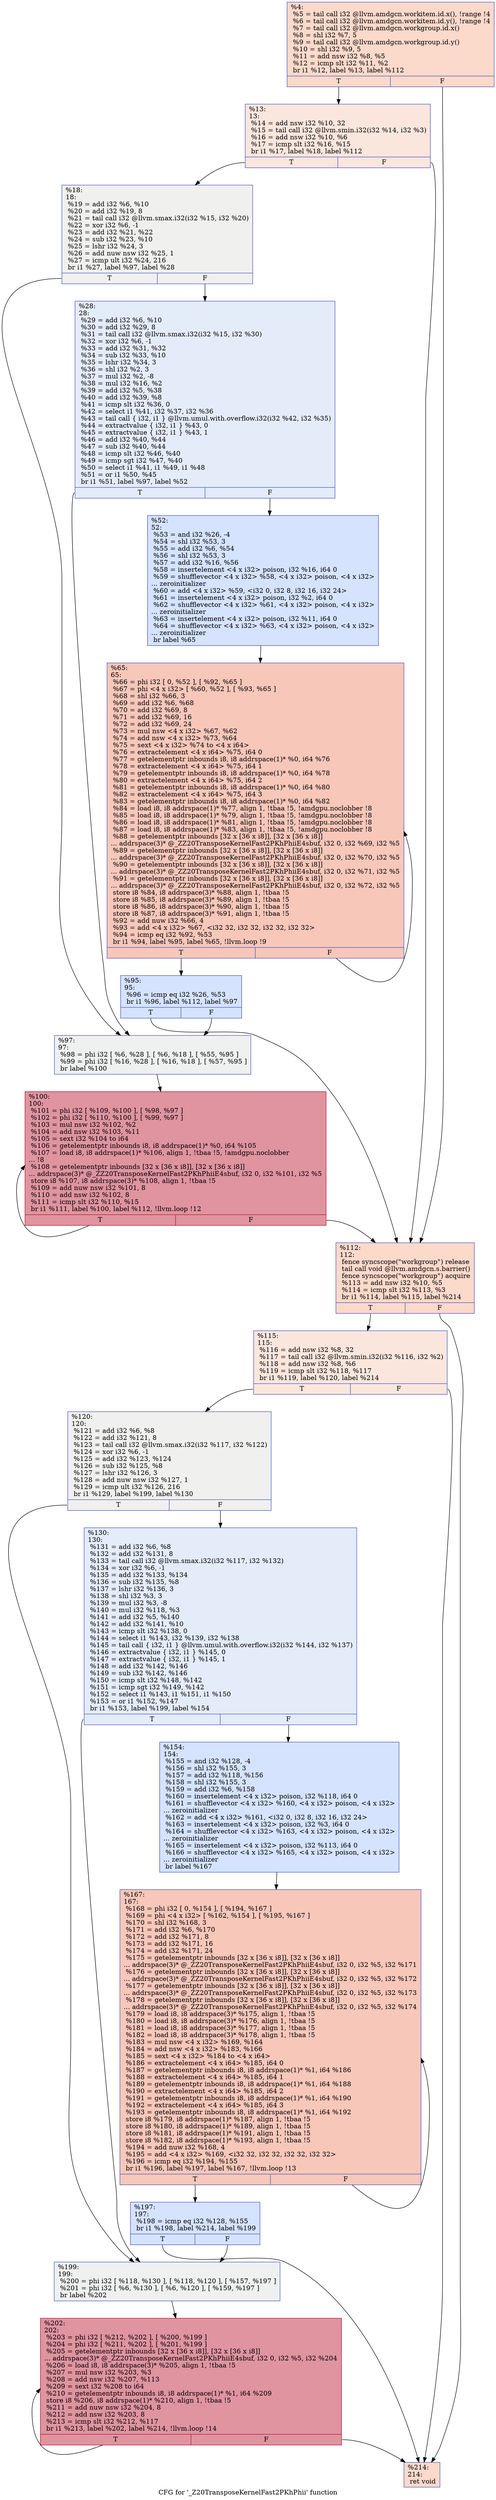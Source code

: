 digraph "CFG for '_Z20TransposeKernelFast2PKhPhii' function" {
	label="CFG for '_Z20TransposeKernelFast2PKhPhii' function";

	Node0x5c7e7d0 [shape=record,color="#3d50c3ff", style=filled, fillcolor="#f7a88970",label="{%4:\l  %5 = tail call i32 @llvm.amdgcn.workitem.id.x(), !range !4\l  %6 = tail call i32 @llvm.amdgcn.workitem.id.y(), !range !4\l  %7 = tail call i32 @llvm.amdgcn.workgroup.id.x()\l  %8 = shl i32 %7, 5\l  %9 = tail call i32 @llvm.amdgcn.workgroup.id.y()\l  %10 = shl i32 %9, 5\l  %11 = add nsw i32 %8, %5\l  %12 = icmp slt i32 %11, %2\l  br i1 %12, label %13, label %112\l|{<s0>T|<s1>F}}"];
	Node0x5c7e7d0:s0 -> Node0x5c80a20;
	Node0x5c7e7d0:s1 -> Node0x5c80ab0;
	Node0x5c80a20 [shape=record,color="#3d50c3ff", style=filled, fillcolor="#f3c7b170",label="{%13:\l13:                                               \l  %14 = add nsw i32 %10, 32\l  %15 = tail call i32 @llvm.smin.i32(i32 %14, i32 %3)\l  %16 = add nsw i32 %10, %6\l  %17 = icmp slt i32 %16, %15\l  br i1 %17, label %18, label %112\l|{<s0>T|<s1>F}}"];
	Node0x5c80a20:s0 -> Node0x5c81050;
	Node0x5c80a20:s1 -> Node0x5c80ab0;
	Node0x5c81050 [shape=record,color="#3d50c3ff", style=filled, fillcolor="#dedcdb70",label="{%18:\l18:                                               \l  %19 = add i32 %6, %10\l  %20 = add i32 %19, 8\l  %21 = tail call i32 @llvm.smax.i32(i32 %15, i32 %20)\l  %22 = xor i32 %6, -1\l  %23 = add i32 %21, %22\l  %24 = sub i32 %23, %10\l  %25 = lshr i32 %24, 3\l  %26 = add nuw nsw i32 %25, 1\l  %27 = icmp ult i32 %24, 216\l  br i1 %27, label %97, label %28\l|{<s0>T|<s1>F}}"];
	Node0x5c81050:s0 -> Node0x5c81900;
	Node0x5c81050:s1 -> Node0x5c81990;
	Node0x5c81990 [shape=record,color="#3d50c3ff", style=filled, fillcolor="#c1d4f470",label="{%28:\l28:                                               \l  %29 = add i32 %6, %10\l  %30 = add i32 %29, 8\l  %31 = tail call i32 @llvm.smax.i32(i32 %15, i32 %30)\l  %32 = xor i32 %6, -1\l  %33 = add i32 %31, %32\l  %34 = sub i32 %33, %10\l  %35 = lshr i32 %34, 3\l  %36 = shl i32 %2, 3\l  %37 = mul i32 %2, -8\l  %38 = mul i32 %16, %2\l  %39 = add i32 %5, %38\l  %40 = add i32 %39, %8\l  %41 = icmp slt i32 %36, 0\l  %42 = select i1 %41, i32 %37, i32 %36\l  %43 = tail call \{ i32, i1 \} @llvm.umul.with.overflow.i32(i32 %42, i32 %35)\l  %44 = extractvalue \{ i32, i1 \} %43, 0\l  %45 = extractvalue \{ i32, i1 \} %43, 1\l  %46 = add i32 %40, %44\l  %47 = sub i32 %40, %44\l  %48 = icmp slt i32 %46, %40\l  %49 = icmp sgt i32 %47, %40\l  %50 = select i1 %41, i1 %49, i1 %48\l  %51 = or i1 %50, %45\l  br i1 %51, label %97, label %52\l|{<s0>T|<s1>F}}"];
	Node0x5c81990:s0 -> Node0x5c81900;
	Node0x5c81990:s1 -> Node0x5c82d80;
	Node0x5c82d80 [shape=record,color="#3d50c3ff", style=filled, fillcolor="#a1c0ff70",label="{%52:\l52:                                               \l  %53 = and i32 %26, -4\l  %54 = shl i32 %53, 3\l  %55 = add i32 %6, %54\l  %56 = shl i32 %53, 3\l  %57 = add i32 %16, %56\l  %58 = insertelement \<4 x i32\> poison, i32 %16, i64 0\l  %59 = shufflevector \<4 x i32\> %58, \<4 x i32\> poison, \<4 x i32\>\l... zeroinitializer\l  %60 = add \<4 x i32\> %59, \<i32 0, i32 8, i32 16, i32 24\>\l  %61 = insertelement \<4 x i32\> poison, i32 %2, i64 0\l  %62 = shufflevector \<4 x i32\> %61, \<4 x i32\> poison, \<4 x i32\>\l... zeroinitializer\l  %63 = insertelement \<4 x i32\> poison, i32 %11, i64 0\l  %64 = shufflevector \<4 x i32\> %63, \<4 x i32\> poison, \<4 x i32\>\l... zeroinitializer\l  br label %65\l}"];
	Node0x5c82d80 -> Node0x5c81df0;
	Node0x5c81df0 [shape=record,color="#3d50c3ff", style=filled, fillcolor="#ec7f6370",label="{%65:\l65:                                               \l  %66 = phi i32 [ 0, %52 ], [ %92, %65 ]\l  %67 = phi \<4 x i32\> [ %60, %52 ], [ %93, %65 ]\l  %68 = shl i32 %66, 3\l  %69 = add i32 %6, %68\l  %70 = add i32 %69, 8\l  %71 = add i32 %69, 16\l  %72 = add i32 %69, 24\l  %73 = mul nsw \<4 x i32\> %67, %62\l  %74 = add nsw \<4 x i32\> %73, %64\l  %75 = sext \<4 x i32\> %74 to \<4 x i64\>\l  %76 = extractelement \<4 x i64\> %75, i64 0\l  %77 = getelementptr inbounds i8, i8 addrspace(1)* %0, i64 %76\l  %78 = extractelement \<4 x i64\> %75, i64 1\l  %79 = getelementptr inbounds i8, i8 addrspace(1)* %0, i64 %78\l  %80 = extractelement \<4 x i64\> %75, i64 2\l  %81 = getelementptr inbounds i8, i8 addrspace(1)* %0, i64 %80\l  %82 = extractelement \<4 x i64\> %75, i64 3\l  %83 = getelementptr inbounds i8, i8 addrspace(1)* %0, i64 %82\l  %84 = load i8, i8 addrspace(1)* %77, align 1, !tbaa !5, !amdgpu.noclobber !8\l  %85 = load i8, i8 addrspace(1)* %79, align 1, !tbaa !5, !amdgpu.noclobber !8\l  %86 = load i8, i8 addrspace(1)* %81, align 1, !tbaa !5, !amdgpu.noclobber !8\l  %87 = load i8, i8 addrspace(1)* %83, align 1, !tbaa !5, !amdgpu.noclobber !8\l  %88 = getelementptr inbounds [32 x [36 x i8]], [32 x [36 x i8]]\l... addrspace(3)* @_ZZ20TransposeKernelFast2PKhPhiiE4sbuf, i32 0, i32 %69, i32 %5\l  %89 = getelementptr inbounds [32 x [36 x i8]], [32 x [36 x i8]]\l... addrspace(3)* @_ZZ20TransposeKernelFast2PKhPhiiE4sbuf, i32 0, i32 %70, i32 %5\l  %90 = getelementptr inbounds [32 x [36 x i8]], [32 x [36 x i8]]\l... addrspace(3)* @_ZZ20TransposeKernelFast2PKhPhiiE4sbuf, i32 0, i32 %71, i32 %5\l  %91 = getelementptr inbounds [32 x [36 x i8]], [32 x [36 x i8]]\l... addrspace(3)* @_ZZ20TransposeKernelFast2PKhPhiiE4sbuf, i32 0, i32 %72, i32 %5\l  store i8 %84, i8 addrspace(3)* %88, align 1, !tbaa !5\l  store i8 %85, i8 addrspace(3)* %89, align 1, !tbaa !5\l  store i8 %86, i8 addrspace(3)* %90, align 1, !tbaa !5\l  store i8 %87, i8 addrspace(3)* %91, align 1, !tbaa !5\l  %92 = add nuw i32 %66, 4\l  %93 = add \<4 x i32\> %67, \<i32 32, i32 32, i32 32, i32 32\>\l  %94 = icmp eq i32 %92, %53\l  br i1 %94, label %95, label %65, !llvm.loop !9\l|{<s0>T|<s1>F}}"];
	Node0x5c81df0:s0 -> Node0x5c86750;
	Node0x5c81df0:s1 -> Node0x5c81df0;
	Node0x5c86750 [shape=record,color="#3d50c3ff", style=filled, fillcolor="#a1c0ff70",label="{%95:\l95:                                               \l  %96 = icmp eq i32 %26, %53\l  br i1 %96, label %112, label %97\l|{<s0>T|<s1>F}}"];
	Node0x5c86750:s0 -> Node0x5c80ab0;
	Node0x5c86750:s1 -> Node0x5c81900;
	Node0x5c81900 [shape=record,color="#3d50c3ff", style=filled, fillcolor="#dbdcde70",label="{%97:\l97:                                               \l  %98 = phi i32 [ %6, %28 ], [ %6, %18 ], [ %55, %95 ]\l  %99 = phi i32 [ %16, %28 ], [ %16, %18 ], [ %57, %95 ]\l  br label %100\l}"];
	Node0x5c81900 -> Node0x5c873a0;
	Node0x5c873a0 [shape=record,color="#b70d28ff", style=filled, fillcolor="#b70d2870",label="{%100:\l100:                                              \l  %101 = phi i32 [ %109, %100 ], [ %98, %97 ]\l  %102 = phi i32 [ %110, %100 ], [ %99, %97 ]\l  %103 = mul nsw i32 %102, %2\l  %104 = add nsw i32 %103, %11\l  %105 = sext i32 %104 to i64\l  %106 = getelementptr inbounds i8, i8 addrspace(1)* %0, i64 %105\l  %107 = load i8, i8 addrspace(1)* %106, align 1, !tbaa !5, !amdgpu.noclobber\l... !8\l  %108 = getelementptr inbounds [32 x [36 x i8]], [32 x [36 x i8]]\l... addrspace(3)* @_ZZ20TransposeKernelFast2PKhPhiiE4sbuf, i32 0, i32 %101, i32 %5\l  store i8 %107, i8 addrspace(3)* %108, align 1, !tbaa !5\l  %109 = add nuw nsw i32 %101, 8\l  %110 = add nsw i32 %102, 8\l  %111 = icmp slt i32 %110, %15\l  br i1 %111, label %100, label %112, !llvm.loop !12\l|{<s0>T|<s1>F}}"];
	Node0x5c873a0:s0 -> Node0x5c873a0;
	Node0x5c873a0:s1 -> Node0x5c80ab0;
	Node0x5c80ab0 [shape=record,color="#3d50c3ff", style=filled, fillcolor="#f7a88970",label="{%112:\l112:                                              \l  fence syncscope(\"workgroup\") release\l  tail call void @llvm.amdgcn.s.barrier()\l  fence syncscope(\"workgroup\") acquire\l  %113 = add nsw i32 %10, %5\l  %114 = icmp slt i32 %113, %3\l  br i1 %114, label %115, label %214\l|{<s0>T|<s1>F}}"];
	Node0x5c80ab0:s0 -> Node0x5c880e0;
	Node0x5c80ab0:s1 -> Node0x5c88170;
	Node0x5c880e0 [shape=record,color="#3d50c3ff", style=filled, fillcolor="#f3c7b170",label="{%115:\l115:                                              \l  %116 = add nsw i32 %8, 32\l  %117 = tail call i32 @llvm.smin.i32(i32 %116, i32 %2)\l  %118 = add nsw i32 %8, %6\l  %119 = icmp slt i32 %118, %117\l  br i1 %119, label %120, label %214\l|{<s0>T|<s1>F}}"];
	Node0x5c880e0:s0 -> Node0x5c885b0;
	Node0x5c880e0:s1 -> Node0x5c88170;
	Node0x5c885b0 [shape=record,color="#3d50c3ff", style=filled, fillcolor="#dedcdb70",label="{%120:\l120:                                              \l  %121 = add i32 %6, %8\l  %122 = add i32 %121, 8\l  %123 = tail call i32 @llvm.smax.i32(i32 %117, i32 %122)\l  %124 = xor i32 %6, -1\l  %125 = add i32 %123, %124\l  %126 = sub i32 %125, %8\l  %127 = lshr i32 %126, 3\l  %128 = add nuw nsw i32 %127, 1\l  %129 = icmp ult i32 %126, 216\l  br i1 %129, label %199, label %130\l|{<s0>T|<s1>F}}"];
	Node0x5c885b0:s0 -> Node0x5c846e0;
	Node0x5c885b0:s1 -> Node0x5c84730;
	Node0x5c84730 [shape=record,color="#3d50c3ff", style=filled, fillcolor="#c1d4f470",label="{%130:\l130:                                              \l  %131 = add i32 %6, %8\l  %132 = add i32 %131, 8\l  %133 = tail call i32 @llvm.smax.i32(i32 %117, i32 %132)\l  %134 = xor i32 %6, -1\l  %135 = add i32 %133, %134\l  %136 = sub i32 %135, %8\l  %137 = lshr i32 %136, 3\l  %138 = shl i32 %3, 3\l  %139 = mul i32 %3, -8\l  %140 = mul i32 %118, %3\l  %141 = add i32 %5, %140\l  %142 = add i32 %141, %10\l  %143 = icmp slt i32 %138, 0\l  %144 = select i1 %143, i32 %139, i32 %138\l  %145 = tail call \{ i32, i1 \} @llvm.umul.with.overflow.i32(i32 %144, i32 %137)\l  %146 = extractvalue \{ i32, i1 \} %145, 0\l  %147 = extractvalue \{ i32, i1 \} %145, 1\l  %148 = add i32 %142, %146\l  %149 = sub i32 %142, %146\l  %150 = icmp slt i32 %148, %142\l  %151 = icmp sgt i32 %149, %142\l  %152 = select i1 %143, i1 %151, i1 %150\l  %153 = or i1 %152, %147\l  br i1 %153, label %199, label %154\l|{<s0>T|<s1>F}}"];
	Node0x5c84730:s0 -> Node0x5c846e0;
	Node0x5c84730:s1 -> Node0x5c8a0a0;
	Node0x5c8a0a0 [shape=record,color="#3d50c3ff", style=filled, fillcolor="#a1c0ff70",label="{%154:\l154:                                              \l  %155 = and i32 %128, -4\l  %156 = shl i32 %155, 3\l  %157 = add i32 %118, %156\l  %158 = shl i32 %155, 3\l  %159 = add i32 %6, %158\l  %160 = insertelement \<4 x i32\> poison, i32 %118, i64 0\l  %161 = shufflevector \<4 x i32\> %160, \<4 x i32\> poison, \<4 x i32\>\l... zeroinitializer\l  %162 = add \<4 x i32\> %161, \<i32 0, i32 8, i32 16, i32 24\>\l  %163 = insertelement \<4 x i32\> poison, i32 %3, i64 0\l  %164 = shufflevector \<4 x i32\> %163, \<4 x i32\> poison, \<4 x i32\>\l... zeroinitializer\l  %165 = insertelement \<4 x i32\> poison, i32 %113, i64 0\l  %166 = shufflevector \<4 x i32\> %165, \<4 x i32\> poison, \<4 x i32\>\l... zeroinitializer\l  br label %167\l}"];
	Node0x5c8a0a0 -> Node0x5c8a920;
	Node0x5c8a920 [shape=record,color="#3d50c3ff", style=filled, fillcolor="#ec7f6370",label="{%167:\l167:                                              \l  %168 = phi i32 [ 0, %154 ], [ %194, %167 ]\l  %169 = phi \<4 x i32\> [ %162, %154 ], [ %195, %167 ]\l  %170 = shl i32 %168, 3\l  %171 = add i32 %6, %170\l  %172 = add i32 %171, 8\l  %173 = add i32 %171, 16\l  %174 = add i32 %171, 24\l  %175 = getelementptr inbounds [32 x [36 x i8]], [32 x [36 x i8]]\l... addrspace(3)* @_ZZ20TransposeKernelFast2PKhPhiiE4sbuf, i32 0, i32 %5, i32 %171\l  %176 = getelementptr inbounds [32 x [36 x i8]], [32 x [36 x i8]]\l... addrspace(3)* @_ZZ20TransposeKernelFast2PKhPhiiE4sbuf, i32 0, i32 %5, i32 %172\l  %177 = getelementptr inbounds [32 x [36 x i8]], [32 x [36 x i8]]\l... addrspace(3)* @_ZZ20TransposeKernelFast2PKhPhiiE4sbuf, i32 0, i32 %5, i32 %173\l  %178 = getelementptr inbounds [32 x [36 x i8]], [32 x [36 x i8]]\l... addrspace(3)* @_ZZ20TransposeKernelFast2PKhPhiiE4sbuf, i32 0, i32 %5, i32 %174\l  %179 = load i8, i8 addrspace(3)* %175, align 1, !tbaa !5\l  %180 = load i8, i8 addrspace(3)* %176, align 1, !tbaa !5\l  %181 = load i8, i8 addrspace(3)* %177, align 1, !tbaa !5\l  %182 = load i8, i8 addrspace(3)* %178, align 1, !tbaa !5\l  %183 = mul nsw \<4 x i32\> %169, %164\l  %184 = add nsw \<4 x i32\> %183, %166\l  %185 = sext \<4 x i32\> %184 to \<4 x i64\>\l  %186 = extractelement \<4 x i64\> %185, i64 0\l  %187 = getelementptr inbounds i8, i8 addrspace(1)* %1, i64 %186\l  %188 = extractelement \<4 x i64\> %185, i64 1\l  %189 = getelementptr inbounds i8, i8 addrspace(1)* %1, i64 %188\l  %190 = extractelement \<4 x i64\> %185, i64 2\l  %191 = getelementptr inbounds i8, i8 addrspace(1)* %1, i64 %190\l  %192 = extractelement \<4 x i64\> %185, i64 3\l  %193 = getelementptr inbounds i8, i8 addrspace(1)* %1, i64 %192\l  store i8 %179, i8 addrspace(1)* %187, align 1, !tbaa !5\l  store i8 %180, i8 addrspace(1)* %189, align 1, !tbaa !5\l  store i8 %181, i8 addrspace(1)* %191, align 1, !tbaa !5\l  store i8 %182, i8 addrspace(1)* %193, align 1, !tbaa !5\l  %194 = add nuw i32 %168, 4\l  %195 = add \<4 x i32\> %169, \<i32 32, i32 32, i32 32, i32 32\>\l  %196 = icmp eq i32 %194, %155\l  br i1 %196, label %197, label %167, !llvm.loop !13\l|{<s0>T|<s1>F}}"];
	Node0x5c8a920:s0 -> Node0x5c89aa0;
	Node0x5c8a920:s1 -> Node0x5c8a920;
	Node0x5c89aa0 [shape=record,color="#3d50c3ff", style=filled, fillcolor="#a1c0ff70",label="{%197:\l197:                                              \l  %198 = icmp eq i32 %128, %155\l  br i1 %198, label %214, label %199\l|{<s0>T|<s1>F}}"];
	Node0x5c89aa0:s0 -> Node0x5c88170;
	Node0x5c89aa0:s1 -> Node0x5c846e0;
	Node0x5c846e0 [shape=record,color="#3d50c3ff", style=filled, fillcolor="#dbdcde70",label="{%199:\l199:                                              \l  %200 = phi i32 [ %118, %130 ], [ %118, %120 ], [ %157, %197 ]\l  %201 = phi i32 [ %6, %130 ], [ %6, %120 ], [ %159, %197 ]\l  br label %202\l}"];
	Node0x5c846e0 -> Node0x5c8c2c0;
	Node0x5c8c2c0 [shape=record,color="#b70d28ff", style=filled, fillcolor="#b70d2870",label="{%202:\l202:                                              \l  %203 = phi i32 [ %212, %202 ], [ %200, %199 ]\l  %204 = phi i32 [ %211, %202 ], [ %201, %199 ]\l  %205 = getelementptr inbounds [32 x [36 x i8]], [32 x [36 x i8]]\l... addrspace(3)* @_ZZ20TransposeKernelFast2PKhPhiiE4sbuf, i32 0, i32 %5, i32 %204\l  %206 = load i8, i8 addrspace(3)* %205, align 1, !tbaa !5\l  %207 = mul nsw i32 %203, %3\l  %208 = add nsw i32 %207, %113\l  %209 = sext i32 %208 to i64\l  %210 = getelementptr inbounds i8, i8 addrspace(1)* %1, i64 %209\l  store i8 %206, i8 addrspace(1)* %210, align 1, !tbaa !5\l  %211 = add nuw nsw i32 %204, 8\l  %212 = add nsw i32 %203, 8\l  %213 = icmp slt i32 %212, %117\l  br i1 %213, label %202, label %214, !llvm.loop !14\l|{<s0>T|<s1>F}}"];
	Node0x5c8c2c0:s0 -> Node0x5c8c2c0;
	Node0x5c8c2c0:s1 -> Node0x5c88170;
	Node0x5c88170 [shape=record,color="#3d50c3ff", style=filled, fillcolor="#f7a88970",label="{%214:\l214:                                              \l  ret void\l}"];
}

